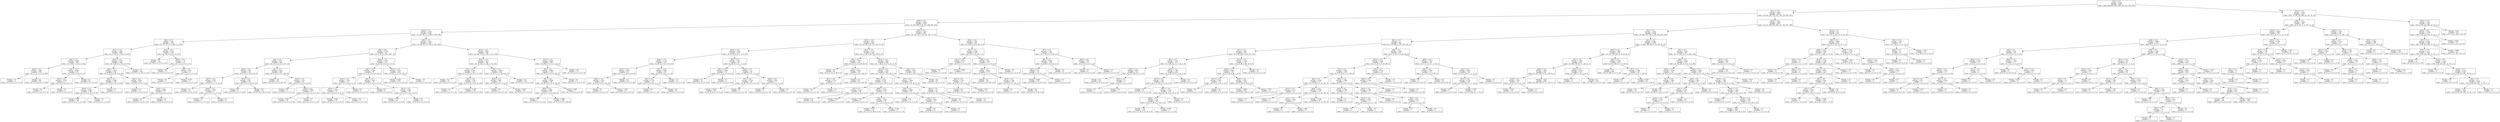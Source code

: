 digraph Tree {
node [shape=box] ;
0 [label="X[2] <= 0.5\nentropy = 3.165\nsamples = 8388\nvalue = [995, 949, 803, 958, 1000, 781, 970, 975, 957]"] ;
1 [label="X[11] <= 0.5\nentropy = 2.944\nsamples = 6041\nvalue = [0, 933, 705, 705, 312, 758, 735, 952, 941]"] ;
0 -> 1 [labeldistance=2.5, labelangle=45, headlabel="True"] ;
2 [label="X[20] <= 0.5\nentropy = 2.595\nsamples = 3370\nvalue = [0, 520, 299, 0, 62, 621, 380, 655, 833]"] ;
1 -> 2 ;
3 [label="X[23] <= 0.5\nentropy = 2.193\nsamples = 2384\nvalue = [0, 416, 167, 0, 3, 440, 0, 578, 780]"] ;
2 -> 3 ;
4 [label="X[5] <= 0.5\nentropy = 1.68\nsamples = 1102\nvalue = [0, 136, 117, 0, 3, 230, 0, 0, 616]"] ;
3 -> 4 ;
5 [label="X[17] <= 0.5\nentropy = 1.302\nsamples = 954\nvalue = [0, 0, 114, 0, 3, 230, 0, 0, 607]"] ;
4 -> 5 ;
6 [label="X[8] <= 0.5\nentropy = 0.639\nsamples = 648\nvalue = [0, 0, 94, 0, 3, 0, 0, 0, 551]"] ;
5 -> 6 ;
7 [label="X[26] <= 0.5\nentropy = 0.049\nsamples = 553\nvalue = [0, 0, 0, 0, 3, 0, 0, 0, 550]"] ;
6 -> 7 ;
8 [label="entropy = 0.0\nsamples = 3\nvalue = [0, 0, 0, 0, 3, 0, 0, 0, 0]"] ;
7 -> 8 ;
9 [label="entropy = 0.0\nsamples = 550\nvalue = [0, 0, 0, 0, 0, 0, 0, 0, 550]"] ;
7 -> 9 ;
10 [label="X[4] <= 0.5\nentropy = 0.084\nsamples = 95\nvalue = [0, 0, 94, 0, 0, 0, 0, 0, 1]"] ;
6 -> 10 ;
11 [label="X[19] <= 0.5\nentropy = 0.918\nsamples = 3\nvalue = [0, 0, 2, 0, 0, 0, 0, 0, 1]"] ;
10 -> 11 ;
12 [label="entropy = 0.0\nsamples = 2\nvalue = [0, 0, 2, 0, 0, 0, 0, 0, 0]"] ;
11 -> 12 ;
13 [label="entropy = 0.0\nsamples = 1\nvalue = [0, 0, 0, 0, 0, 0, 0, 0, 1]"] ;
11 -> 13 ;
14 [label="entropy = 0.0\nsamples = 92\nvalue = [0, 0, 92, 0, 0, 0, 0, 0, 0]"] ;
10 -> 14 ;
15 [label="X[13] <= 0.5\nentropy = 1.015\nsamples = 306\nvalue = [0, 0, 20, 0, 0, 230, 0, 0, 56]"] ;
5 -> 15 ;
16 [label="X[8] <= 0.5\nentropy = 1.405\nsamples = 156\nvalue = [0, 0, 20, 0, 0, 80, 0, 0, 56]"] ;
15 -> 16 ;
17 [label="X[6] <= 0.5\nentropy = 0.989\nsamples = 128\nvalue = [0, 0, 0, 0, 0, 72, 0, 0, 56]"] ;
16 -> 17 ;
18 [label="X[19] <= 0.5\nentropy = 0.985\nsamples = 126\nvalue = [0, 0, 0, 0, 0, 72, 0, 0, 54]"] ;
17 -> 18 ;
19 [label="entropy = 0.987\nsamples = 125\nvalue = [0, 0, 0, 0, 0, 71, 0, 0, 54]"] ;
18 -> 19 ;
20 [label="entropy = 0.0\nsamples = 1\nvalue = [0, 0, 0, 0, 0, 1, 0, 0, 0]"] ;
18 -> 20 ;
21 [label="entropy = 0.0\nsamples = 2\nvalue = [0, 0, 0, 0, 0, 0, 0, 0, 2]"] ;
17 -> 21 ;
22 [label="X[3] <= 0.5\nentropy = 0.863\nsamples = 28\nvalue = [0, 0, 20, 0, 0, 8, 0, 0, 0]"] ;
16 -> 22 ;
23 [label="entropy = 0.0\nsamples = 11\nvalue = [0, 0, 11, 0, 0, 0, 0, 0, 0]"] ;
22 -> 23 ;
24 [label="X[19] <= 0.5\nentropy = 0.998\nsamples = 17\nvalue = [0, 0, 9, 0, 0, 8, 0, 0, 0]"] ;
22 -> 24 ;
25 [label="entropy = 0.0\nsamples = 9\nvalue = [0, 0, 9, 0, 0, 0, 0, 0, 0]"] ;
24 -> 25 ;
26 [label="entropy = 0.0\nsamples = 8\nvalue = [0, 0, 0, 0, 0, 8, 0, 0, 0]"] ;
24 -> 26 ;
27 [label="entropy = 0.0\nsamples = 150\nvalue = [0, 0, 0, 0, 0, 150, 0, 0, 0]"] ;
15 -> 27 ;
28 [label="X[12] <= 0.5\nentropy = 0.472\nsamples = 148\nvalue = [0, 136, 3, 0, 0, 0, 0, 0, 9]"] ;
4 -> 28 ;
29 [label="entropy = 0.0\nsamples = 135\nvalue = [0, 135, 0, 0, 0, 0, 0, 0, 0]"] ;
28 -> 29 ;
30 [label="X[16] <= 0.5\nentropy = 1.14\nsamples = 13\nvalue = [0, 1, 3, 0, 0, 0, 0, 0, 9]"] ;
28 -> 30 ;
31 [label="entropy = 0.0\nsamples = 9\nvalue = [0, 0, 0, 0, 0, 0, 0, 0, 9]"] ;
30 -> 31 ;
32 [label="X[9] <= 0.5\nentropy = 0.811\nsamples = 4\nvalue = [0, 1, 3, 0, 0, 0, 0, 0, 0]"] ;
30 -> 32 ;
33 [label="entropy = 0.0\nsamples = 1\nvalue = [0, 0, 1, 0, 0, 0, 0, 0, 0]"] ;
32 -> 33 ;
34 [label="entropy = 0.918\nsamples = 3\nvalue = [0, 1, 2, 0, 0, 0, 0, 0, 0]"] ;
32 -> 34 ;
35 [label="X[5] <= 0.5\nentropy = 1.987\nsamples = 1282\nvalue = [0, 280, 50, 0, 0, 210, 0, 578, 164]"] ;
3 -> 35 ;
36 [label="X[8] <= 0.5\nentropy = 0.768\nsamples = 517\nvalue = [0, 0, 32, 0, 0, 28, 0, 447, 10]"] ;
35 -> 36 ;
37 [label="X[4] <= 0.5\nentropy = 0.577\nsamples = 306\nvalue = [0, 0, 0, 0, 0, 22, 0, 274, 10]"] ;
36 -> 37 ;
38 [label="X[26] <= 0.5\nentropy = 0.99\nsamples = 43\nvalue = [0, 0, 0, 0, 0, 19, 0, 24, 0]"] ;
37 -> 38 ;
39 [label="X[17] <= 0.5\nentropy = 0.297\nsamples = 19\nvalue = [0, 0, 0, 0, 0, 1, 0, 18, 0]"] ;
38 -> 39 ;
40 [label="entropy = 0.0\nsamples = 10\nvalue = [0, 0, 0, 0, 0, 0, 0, 10, 0]"] ;
39 -> 40 ;
41 [label="X[19] <= 0.5\nentropy = 0.503\nsamples = 9\nvalue = [0, 0, 0, 0, 0, 1, 0, 8, 0]"] ;
39 -> 41 ;
42 [label="entropy = 0.0\nsamples = 1\nvalue = [0, 0, 0, 0, 0, 1, 0, 0, 0]"] ;
41 -> 42 ;
43 [label="entropy = 0.0\nsamples = 8\nvalue = [0, 0, 0, 0, 0, 0, 0, 8, 0]"] ;
41 -> 43 ;
44 [label="X[13] <= 0.5\nentropy = 0.811\nsamples = 24\nvalue = [0, 0, 0, 0, 0, 18, 0, 6, 0]"] ;
38 -> 44 ;
45 [label="entropy = 0.0\nsamples = 6\nvalue = [0, 0, 0, 0, 0, 0, 0, 6, 0]"] ;
44 -> 45 ;
46 [label="entropy = 0.0\nsamples = 18\nvalue = [0, 0, 0, 0, 0, 18, 0, 0, 0]"] ;
44 -> 46 ;
47 [label="X[1] <= 0.5\nentropy = 0.322\nsamples = 263\nvalue = [0, 0, 0, 0, 0, 3, 0, 250, 10]"] ;
37 -> 47 ;
48 [label="entropy = 0.0\nsamples = 241\nvalue = [0, 0, 0, 0, 0, 0, 0, 241, 0]"] ;
47 -> 48 ;
49 [label="X[16] <= 0.5\nentropy = 1.437\nsamples = 22\nvalue = [0, 0, 0, 0, 0, 3, 0, 9, 10]"] ;
47 -> 49 ;
50 [label="entropy = 0.0\nsamples = 3\nvalue = [0, 0, 0, 0, 0, 3, 0, 0, 0]"] ;
49 -> 50 ;
51 [label="X[24] <= 0.5\nentropy = 0.998\nsamples = 19\nvalue = [0, 0, 0, 0, 0, 0, 0, 9, 10]"] ;
49 -> 51 ;
52 [label="entropy = 0.991\nsamples = 18\nvalue = [0, 0, 0, 0, 0, 0, 0, 8, 10]"] ;
51 -> 52 ;
53 [label="entropy = 0.0\nsamples = 1\nvalue = [0, 0, 0, 0, 0, 0, 0, 1, 0]"] ;
51 -> 53 ;
54 [label="X[24] <= 0.5\nentropy = 0.794\nsamples = 211\nvalue = [0, 0, 32, 0, 0, 6, 0, 173, 0]"] ;
36 -> 54 ;
55 [label="X[9] <= 0.5\nentropy = 1.386\nsamples = 55\nvalue = [0, 0, 23, 0, 0, 6, 0, 26, 0]"] ;
54 -> 55 ;
56 [label="X[16] <= 0.5\nentropy = 1.324\nsamples = 19\nvalue = [0, 0, 2, 0, 0, 6, 0, 11, 0]"] ;
55 -> 56 ;
57 [label="X[15] <= 0.5\nentropy = 0.937\nsamples = 17\nvalue = [0, 0, 0, 0, 0, 6, 0, 11, 0]"] ;
56 -> 57 ;
58 [label="entropy = 0.985\nsamples = 14\nvalue = [0, 0, 0, 0, 0, 6, 0, 8, 0]"] ;
57 -> 58 ;
59 [label="entropy = 0.0\nsamples = 3\nvalue = [0, 0, 0, 0, 0, 0, 0, 3, 0]"] ;
57 -> 59 ;
60 [label="entropy = 0.0\nsamples = 2\nvalue = [0, 0, 2, 0, 0, 0, 0, 0, 0]"] ;
56 -> 60 ;
61 [label="X[4] <= 0.5\nentropy = 0.98\nsamples = 36\nvalue = [0, 0, 21, 0, 0, 0, 0, 15, 0]"] ;
55 -> 61 ;
62 [label="entropy = 0.0\nsamples = 6\nvalue = [0, 0, 0, 0, 0, 0, 0, 6, 0]"] ;
61 -> 62 ;
63 [label="X[12] <= 0.5\nentropy = 0.881\nsamples = 30\nvalue = [0, 0, 21, 0, 0, 0, 0, 9, 0]"] ;
61 -> 63 ;
64 [label="entropy = 0.971\nsamples = 15\nvalue = [0, 0, 6, 0, 0, 0, 0, 9, 0]"] ;
63 -> 64 ;
65 [label="entropy = 0.0\nsamples = 15\nvalue = [0, 0, 15, 0, 0, 0, 0, 0, 0]"] ;
63 -> 65 ;
66 [label="X[12] <= 0.5\nentropy = 0.318\nsamples = 156\nvalue = [0, 0, 9, 0, 0, 0, 0, 147, 0]"] ;
54 -> 66 ;
67 [label="entropy = 0.293\nsamples = 155\nvalue = [0, 0, 8, 0, 0, 0, 0, 147, 0]"] ;
66 -> 67 ;
68 [label="entropy = 0.0\nsamples = 1\nvalue = [0, 0, 1, 0, 0, 0, 0, 0, 0]"] ;
66 -> 68 ;
69 [label="X[12] <= 0.5\nentropy = 2.052\nsamples = 765\nvalue = [0, 280, 18, 0, 0, 182, 0, 131, 154]"] ;
35 -> 69 ;
70 [label="X[10] <= 0.5\nentropy = 1.576\nsamples = 380\nvalue = [0, 16, 18, 0, 0, 182, 0, 10, 154]"] ;
69 -> 70 ;
71 [label="X[1] <= 0.5\nentropy = 0.764\nsamples = 182\nvalue = [0, 0, 18, 0, 0, 0, 0, 10, 154]"] ;
70 -> 71 ;
72 [label="entropy = 0.0\nsamples = 18\nvalue = [0, 0, 18, 0, 0, 0, 0, 0, 0]"] ;
71 -> 72 ;
73 [label="X[8] <= 0.5\nentropy = 0.331\nsamples = 164\nvalue = [0, 0, 0, 0, 0, 0, 0, 10, 154]"] ;
71 -> 73 ;
74 [label="entropy = 0.0\nsamples = 1\nvalue = [0, 0, 0, 0, 0, 0, 0, 1, 0]"] ;
73 -> 74 ;
75 [label="entropy = 0.308\nsamples = 163\nvalue = [0, 0, 0, 0, 0, 0, 0, 9, 154]"] ;
73 -> 75 ;
76 [label="X[7] <= 0.5\nentropy = 0.405\nsamples = 198\nvalue = [0, 16, 0, 0, 0, 182, 0, 0, 0]"] ;
70 -> 76 ;
77 [label="X[26] <= 0.5\nentropy = 0.887\nsamples = 23\nvalue = [0, 16, 0, 0, 0, 7, 0, 0, 0]"] ;
76 -> 77 ;
78 [label="entropy = 0.0\nsamples = 1\nvalue = [0, 1, 0, 0, 0, 0, 0, 0, 0]"] ;
77 -> 78 ;
79 [label="entropy = 0.902\nsamples = 22\nvalue = [0, 15, 0, 0, 0, 7, 0, 0, 0]"] ;
77 -> 79 ;
80 [label="entropy = 0.0\nsamples = 175\nvalue = [0, 0, 0, 0, 0, 175, 0, 0, 0]"] ;
76 -> 80 ;
81 [label="X[17] <= 0.5\nentropy = 0.898\nsamples = 385\nvalue = [0, 264, 0, 0, 0, 0, 0, 121, 0]"] ;
69 -> 81 ;
82 [label="X[0] <= 0.5\nentropy = 0.988\nsamples = 214\nvalue = [0, 93, 0, 0, 0, 0, 0, 121, 0]"] ;
81 -> 82 ;
83 [label="X[8] <= 0.5\nentropy = 0.998\nsamples = 197\nvalue = [0, 93, 0, 0, 0, 0, 0, 104, 0]"] ;
82 -> 83 ;
84 [label="X[19] <= 0.5\nentropy = 0.999\nsamples = 190\nvalue = [0, 92, 0, 0, 0, 0, 0, 98, 0]"] ;
83 -> 84 ;
85 [label="entropy = 0.0\nsamples = 1\nvalue = [0, 1, 0, 0, 0, 0, 0, 0, 0]"] ;
84 -> 85 ;
86 [label="entropy = 0.999\nsamples = 189\nvalue = [0, 91, 0, 0, 0, 0, 0, 98, 0]"] ;
84 -> 86 ;
87 [label="entropy = 0.592\nsamples = 7\nvalue = [0, 1, 0, 0, 0, 0, 0, 6, 0]"] ;
83 -> 87 ;
88 [label="entropy = 0.0\nsamples = 17\nvalue = [0, 0, 0, 0, 0, 0, 0, 17, 0]"] ;
82 -> 88 ;
89 [label="entropy = 0.0\nsamples = 171\nvalue = [0, 171, 0, 0, 0, 0, 0, 0, 0]"] ;
81 -> 89 ;
90 [label="X[3] <= 0.5\nentropy = 2.467\nsamples = 986\nvalue = [0, 104, 132, 0, 59, 181, 380, 77, 53]"] ;
2 -> 90 ;
91 [label="X[10] <= 0.5\nentropy = 2.674\nsamples = 644\nvalue = [0, 104, 68, 0, 59, 175, 118, 73, 47]"] ;
90 -> 91 ;
92 [label="X[12] <= 0.5\nentropy = 2.204\nsamples = 215\nvalue = [0, 93, 30, 0, 23, 1, 9, 12, 47]"] ;
91 -> 92 ;
93 [label="X[24] <= 0.5\nentropy = 2.115\nsamples = 133\nvalue = [0, 44, 5, 0, 23, 0, 5, 9, 47]"] ;
92 -> 93 ;
94 [label="X[13] <= 0.5\nentropy = 1.672\nsamples = 85\nvalue = [0, 2, 5, 0, 23, 0, 0, 8, 47]"] ;
93 -> 94 ;
95 [label="X[23] <= 0.5\nentropy = 1.918\nsamples = 59\nvalue = [0, 2, 5, 0, 23, 0, 0, 8, 21]"] ;
94 -> 95 ;
96 [label="entropy = 0.0\nsamples = 2\nvalue = [0, 2, 0, 0, 0, 0, 0, 0, 0]"] ;
95 -> 96 ;
97 [label="entropy = 1.765\nsamples = 57\nvalue = [0, 0, 5, 0, 23, 0, 0, 8, 21]"] ;
95 -> 97 ;
98 [label="entropy = 0.0\nsamples = 26\nvalue = [0, 0, 0, 0, 0, 0, 0, 0, 26]"] ;
94 -> 98 ;
99 [label="X[21] <= 0.5\nentropy = 0.625\nsamples = 48\nvalue = [0, 42, 0, 0, 0, 0, 5, 1, 0]"] ;
93 -> 99 ;
100 [label="X[5] <= 0.5\nentropy = 0.176\nsamples = 38\nvalue = [0, 37, 0, 0, 0, 0, 0, 1, 0]"] ;
99 -> 100 ;
101 [label="entropy = 0.0\nsamples = 1\nvalue = [0, 0, 0, 0, 0, 0, 0, 1, 0]"] ;
100 -> 101 ;
102 [label="entropy = 0.0\nsamples = 37\nvalue = [0, 37, 0, 0, 0, 0, 0, 0, 0]"] ;
100 -> 102 ;
103 [label="entropy = 1.0\nsamples = 10\nvalue = [0, 5, 0, 0, 0, 0, 5, 0, 0]"] ;
99 -> 103 ;
104 [label="X[5] <= 0.5\nentropy = 1.431\nsamples = 82\nvalue = [0, 49, 25, 0, 0, 1, 4, 3, 0]"] ;
92 -> 104 ;
105 [label="X[6] <= 0.5\nentropy = 0.863\nsamples = 14\nvalue = [0, 0, 10, 0, 0, 0, 4, 0, 0]"] ;
104 -> 105 ;
106 [label="entropy = 0.0\nsamples = 10\nvalue = [0, 0, 10, 0, 0, 0, 0, 0, 0]"] ;
105 -> 106 ;
107 [label="entropy = 0.0\nsamples = 4\nvalue = [0, 0, 0, 0, 0, 0, 4, 0, 0]"] ;
105 -> 107 ;
108 [label="X[25] <= 0.5\nentropy = 1.11\nsamples = 68\nvalue = [0, 49, 15, 0, 0, 1, 0, 3, 0]"] ;
104 -> 108 ;
109 [label="X[7] <= 0.5\nentropy = 0.786\nsamples = 64\nvalue = [0, 49, 15, 0, 0, 0, 0, 0, 0]"] ;
108 -> 109 ;
110 [label="entropy = 0.818\nsamples = 59\nvalue = [0, 44, 15, 0, 0, 0, 0, 0, 0]"] ;
109 -> 110 ;
111 [label="entropy = 0.0\nsamples = 5\nvalue = [0, 5, 0, 0, 0, 0, 0, 0, 0]"] ;
109 -> 111 ;
112 [label="X[22] <= 0.5\nentropy = 0.811\nsamples = 4\nvalue = [0, 0, 0, 0, 0, 1, 0, 3, 0]"] ;
108 -> 112 ;
113 [label="entropy = 0.0\nsamples = 3\nvalue = [0, 0, 0, 0, 0, 0, 0, 3, 0]"] ;
112 -> 113 ;
114 [label="entropy = 0.0\nsamples = 1\nvalue = [0, 0, 0, 0, 0, 1, 0, 0, 0]"] ;
112 -> 114 ;
115 [label="X[17] <= 0.5\nentropy = 2.176\nsamples = 429\nvalue = [0, 11, 38, 0, 36, 174, 109, 61, 0]"] ;
91 -> 115 ;
116 [label="X[8] <= 0.5\nentropy = 1.093\nsamples = 133\nvalue = [0, 4, 0, 0, 0, 0, 85, 44, 0]"] ;
115 -> 116 ;
117 [label="entropy = 0.0\nsamples = 84\nvalue = [0, 0, 0, 0, 0, 0, 84, 0, 0]"] ;
116 -> 117 ;
118 [label="X[4] <= 0.5\nentropy = 0.549\nsamples = 49\nvalue = [0, 4, 0, 0, 0, 0, 1, 44, 0]"] ;
116 -> 118 ;
119 [label="X[1] <= 0.5\nentropy = 0.722\nsamples = 5\nvalue = [0, 4, 0, 0, 0, 0, 1, 0, 0]"] ;
118 -> 119 ;
120 [label="entropy = 0.0\nsamples = 4\nvalue = [0, 4, 0, 0, 0, 0, 0, 0, 0]"] ;
119 -> 120 ;
121 [label="entropy = 0.0\nsamples = 1\nvalue = [0, 0, 0, 0, 0, 0, 1, 0, 0]"] ;
119 -> 121 ;
122 [label="entropy = 0.0\nsamples = 44\nvalue = [0, 0, 0, 0, 0, 0, 0, 44, 0]"] ;
118 -> 122 ;
123 [label="X[14] <= 0.5\nentropy = 1.859\nsamples = 296\nvalue = [0, 7, 38, 0, 36, 174, 24, 17, 0]"] ;
115 -> 123 ;
124 [label="X[12] <= 0.5\nentropy = 1.325\nsamples = 236\nvalue = [0, 7, 14, 0, 0, 174, 24, 17, 0]"] ;
123 -> 124 ;
125 [label="X[23] <= 0.5\nentropy = 0.579\nsamples = 174\nvalue = [0, 7, 4, 0, 0, 159, 2, 2, 0]"] ;
124 -> 125 ;
126 [label="X[1] <= 0.5\nentropy = 0.147\nsamples = 95\nvalue = [0, 0, 0, 0, 0, 93, 2, 0, 0]"] ;
125 -> 126 ;
127 [label="entropy = 0.0\nsamples = 92\nvalue = [0, 0, 0, 0, 0, 92, 0, 0, 0]"] ;
126 -> 127 ;
128 [label="entropy = 0.918\nsamples = 3\nvalue = [0, 0, 0, 0, 0, 1, 2, 0, 0]"] ;
126 -> 128 ;
129 [label="X[26] <= 0.5\nentropy = 0.879\nsamples = 79\nvalue = [0, 7, 4, 0, 0, 66, 0, 2, 0]"] ;
125 -> 129 ;
130 [label="entropy = 0.811\nsamples = 4\nvalue = [0, 0, 0, 0, 0, 3, 0, 1, 0]"] ;
129 -> 130 ;
131 [label="X[4] <= 0.5\nentropy = 0.839\nsamples = 75\nvalue = [0, 7, 4, 0, 0, 63, 0, 1, 0]"] ;
129 -> 131 ;
132 [label="entropy = 0.776\nsamples = 70\nvalue = [0, 7, 4, 0, 0, 59, 0, 0, 0]"] ;
131 -> 132 ;
133 [label="entropy = 0.722\nsamples = 5\nvalue = [0, 0, 0, 0, 0, 4, 0, 1, 0]"] ;
131 -> 133 ;
134 [label="X[7] <= 0.5\nentropy = 1.946\nsamples = 62\nvalue = [0, 0, 10, 0, 0, 15, 22, 15, 0]"] ;
124 -> 134 ;
135 [label="X[0] <= 0.5\nentropy = 0.896\nsamples = 32\nvalue = [0, 0, 10, 0, 0, 0, 22, 0, 0]"] ;
134 -> 135 ;
136 [label="entropy = 0.0\nsamples = 17\nvalue = [0, 0, 0, 0, 0, 0, 17, 0, 0]"] ;
135 -> 136 ;
137 [label="X[4] <= 0.5\nentropy = 0.918\nsamples = 15\nvalue = [0, 0, 10, 0, 0, 0, 5, 0, 0]"] ;
135 -> 137 ;
138 [label="entropy = 0.0\nsamples = 10\nvalue = [0, 0, 10, 0, 0, 0, 0, 0, 0]"] ;
137 -> 138 ;
139 [label="entropy = 0.0\nsamples = 5\nvalue = [0, 0, 0, 0, 0, 0, 5, 0, 0]"] ;
137 -> 139 ;
140 [label="X[23] <= 0.5\nentropy = 1.0\nsamples = 30\nvalue = [0, 0, 0, 0, 0, 15, 0, 15, 0]"] ;
134 -> 140 ;
141 [label="entropy = 0.0\nsamples = 15\nvalue = [0, 0, 0, 0, 0, 15, 0, 0, 0]"] ;
140 -> 141 ;
142 [label="entropy = 0.0\nsamples = 15\nvalue = [0, 0, 0, 0, 0, 0, 0, 15, 0]"] ;
140 -> 142 ;
143 [label="X[8] <= 0.5\nentropy = 0.971\nsamples = 60\nvalue = [0, 0, 24, 0, 36, 0, 0, 0, 0]"] ;
123 -> 143 ;
144 [label="entropy = 0.0\nsamples = 30\nvalue = [0, 0, 0, 0, 30, 0, 0, 0, 0]"] ;
143 -> 144 ;
145 [label="X[22] <= 0.5\nentropy = 0.722\nsamples = 30\nvalue = [0, 0, 24, 0, 6, 0, 0, 0, 0]"] ;
143 -> 145 ;
146 [label="entropy = 0.0\nsamples = 22\nvalue = [0, 0, 22, 0, 0, 0, 0, 0, 0]"] ;
145 -> 146 ;
147 [label="entropy = 0.811\nsamples = 8\nvalue = [0, 0, 2, 0, 6, 0, 0, 0, 0]"] ;
145 -> 147 ;
148 [label="X[16] <= 0.5\nentropy = 1.027\nsamples = 342\nvalue = [0, 0, 64, 0, 0, 6, 262, 4, 6]"] ;
90 -> 148 ;
149 [label="X[1] <= 0.5\nentropy = 0.206\nsamples = 186\nvalue = [0, 0, 0, 0, 0, 6, 180, 0, 0]"] ;
148 -> 149 ;
150 [label="X[17] <= 0.5\nentropy = 0.971\nsamples = 10\nvalue = [0, 0, 0, 0, 0, 4, 6, 0, 0]"] ;
149 -> 150 ;
151 [label="entropy = 0.0\nsamples = 3\nvalue = [0, 0, 0, 0, 0, 0, 3, 0, 0]"] ;
150 -> 151 ;
152 [label="entropy = 0.985\nsamples = 7\nvalue = [0, 0, 0, 0, 0, 4, 3, 0, 0]"] ;
150 -> 152 ;
153 [label="X[6] <= 0.5\nentropy = 0.09\nsamples = 176\nvalue = [0, 0, 0, 0, 0, 2, 174, 0, 0]"] ;
149 -> 153 ;
154 [label="X[9] <= 0.5\nentropy = 0.051\nsamples = 175\nvalue = [0, 0, 0, 0, 0, 1, 174, 0, 0]"] ;
153 -> 154 ;
155 [label="entropy = 0.0\nsamples = 150\nvalue = [0, 0, 0, 0, 0, 0, 150, 0, 0]"] ;
154 -> 155 ;
156 [label="X[13] <= 0.5\nentropy = 0.242\nsamples = 25\nvalue = [0, 0, 0, 0, 0, 1, 24, 0, 0]"] ;
154 -> 156 ;
157 [label="entropy = 0.0\nsamples = 1\nvalue = [0, 0, 0, 0, 0, 1, 0, 0, 0]"] ;
156 -> 157 ;
158 [label="entropy = 0.0\nsamples = 24\nvalue = [0, 0, 0, 0, 0, 0, 24, 0, 0]"] ;
156 -> 158 ;
159 [label="entropy = 0.0\nsamples = 1\nvalue = [0, 0, 0, 0, 0, 1, 0, 0, 0]"] ;
153 -> 159 ;
160 [label="X[7] <= 0.5\nentropy = 1.331\nsamples = 156\nvalue = [0, 0, 64, 0, 0, 0, 82, 4, 6]"] ;
148 -> 160 ;
161 [label="X[6] <= 0.5\nentropy = 0.989\nsamples = 146\nvalue = [0, 0, 64, 0, 0, 0, 82, 0, 0]"] ;
160 -> 161 ;
162 [label="X[0] <= 0.5\nentropy = 1.0\nsamples = 131\nvalue = [0, 0, 64, 0, 0, 0, 67, 0, 0]"] ;
161 -> 162 ;
163 [label="entropy = 0.999\nsamples = 130\nvalue = [0, 0, 63, 0, 0, 0, 67, 0, 0]"] ;
162 -> 163 ;
164 [label="entropy = 0.0\nsamples = 1\nvalue = [0, 0, 1, 0, 0, 0, 0, 0, 0]"] ;
162 -> 164 ;
165 [label="entropy = 0.0\nsamples = 15\nvalue = [0, 0, 0, 0, 0, 0, 15, 0, 0]"] ;
161 -> 165 ;
166 [label="X[23] <= 0.5\nentropy = 0.971\nsamples = 10\nvalue = [0, 0, 0, 0, 0, 0, 0, 4, 6]"] ;
160 -> 166 ;
167 [label="entropy = 0.0\nsamples = 6\nvalue = [0, 0, 0, 0, 0, 0, 0, 0, 6]"] ;
166 -> 167 ;
168 [label="entropy = 0.0\nsamples = 4\nvalue = [0, 0, 0, 0, 0, 0, 0, 4, 0]"] ;
166 -> 168 ;
169 [label="X[14] <= 0.5\nentropy = 2.803\nsamples = 2671\nvalue = [0, 413, 406, 705, 250, 137, 355, 297, 108]"] ;
1 -> 169 ;
170 [label="X[5] <= 0.5\nentropy = 2.583\nsamples = 2328\nvalue = [0, 409, 375, 700, 0, 125, 338, 276, 105]"] ;
169 -> 170 ;
171 [label="X[23] <= 0.5\nentropy = 2.1\nsamples = 944\nvalue = [0, 0, 85, 406, 0, 107, 104, 234, 8]"] ;
170 -> 171 ;
172 [label="X[7] <= 0.5\nentropy = 1.803\nsamples = 528\nvalue = [0, 0, 82, 259, 0, 103, 84, 0, 0]"] ;
171 -> 172 ;
173 [label="X[8] <= 0.5\nentropy = 1.579\nsamples = 372\nvalue = [0, 0, 82, 211, 0, 17, 62, 0, 0]"] ;
172 -> 173 ;
174 [label="X[25] <= 0.5\nentropy = 0.075\nsamples = 109\nvalue = [0, 0, 0, 108, 0, 0, 1, 0, 0]"] ;
173 -> 174 ;
175 [label="entropy = 0.0\nsamples = 107\nvalue = [0, 0, 0, 107, 0, 0, 0, 0, 0]"] ;
174 -> 175 ;
176 [label="X[15] <= 0.5\nentropy = 1.0\nsamples = 2\nvalue = [0, 0, 0, 1, 0, 0, 1, 0, 0]"] ;
174 -> 176 ;
177 [label="entropy = 0.0\nsamples = 1\nvalue = [0, 0, 0, 0, 0, 0, 1, 0, 0]"] ;
176 -> 177 ;
178 [label="entropy = 0.0\nsamples = 1\nvalue = [0, 0, 0, 1, 0, 0, 0, 0, 0]"] ;
176 -> 178 ;
179 [label="X[19] <= 0.5\nentropy = 1.798\nsamples = 263\nvalue = [0, 0, 82, 103, 0, 17, 61, 0, 0]"] ;
173 -> 179 ;
180 [label="X[17] <= 0.5\nentropy = 1.657\nsamples = 202\nvalue = [0, 0, 21, 103, 0, 17, 61, 0, 0]"] ;
179 -> 180 ;
181 [label="entropy = 0.0\nsamples = 17\nvalue = [0, 0, 0, 17, 0, 0, 0, 0, 0]"] ;
180 -> 181 ;
182 [label="X[21] <= 0.5\nentropy = 1.714\nsamples = 185\nvalue = [0, 0, 21, 86, 0, 17, 61, 0, 0]"] ;
180 -> 182 ;
183 [label="X[25] <= 0.5\nentropy = 1.68\nsamples = 181\nvalue = [0, 0, 17, 86, 0, 17, 61, 0, 0]"] ;
182 -> 183 ;
184 [label="entropy = 1.66\nsamples = 178\nvalue = [0, 0, 17, 86, 0, 15, 60, 0, 0]"] ;
183 -> 184 ;
185 [label="entropy = 0.918\nsamples = 3\nvalue = [0, 0, 0, 0, 0, 2, 1, 0, 0]"] ;
183 -> 185 ;
186 [label="entropy = 0.0\nsamples = 4\nvalue = [0, 0, 4, 0, 0, 0, 0, 0, 0]"] ;
182 -> 186 ;
187 [label="entropy = 0.0\nsamples = 61\nvalue = [0, 0, 61, 0, 0, 0, 0, 0, 0]"] ;
179 -> 187 ;
188 [label="X[13] <= 0.5\nentropy = 1.395\nsamples = 156\nvalue = [0, 0, 0, 48, 0, 86, 22, 0, 0]"] ;
172 -> 188 ;
189 [label="X[26] <= 0.5\nentropy = 0.997\nsamples = 135\nvalue = [0, 0, 0, 48, 0, 86, 1, 0, 0]"] ;
188 -> 189 ;
190 [label="X[17] <= 0.5\nentropy = 0.201\nsamples = 32\nvalue = [0, 0, 0, 0, 0, 31, 1, 0, 0]"] ;
189 -> 190 ;
191 [label="entropy = 0.0\nsamples = 1\nvalue = [0, 0, 0, 0, 0, 0, 1, 0, 0]"] ;
190 -> 191 ;
192 [label="entropy = 0.0\nsamples = 31\nvalue = [0, 0, 0, 0, 0, 31, 0, 0, 0]"] ;
190 -> 192 ;
193 [label="X[20] <= 0.5\nentropy = 0.997\nsamples = 103\nvalue = [0, 0, 0, 48, 0, 55, 0, 0, 0]"] ;
189 -> 193 ;
194 [label="entropy = 0.999\nsamples = 88\nvalue = [0, 0, 0, 42, 0, 46, 0, 0, 0]"] ;
193 -> 194 ;
195 [label="entropy = 0.971\nsamples = 15\nvalue = [0, 0, 0, 6, 0, 9, 0, 0, 0]"] ;
193 -> 195 ;
196 [label="entropy = 0.0\nsamples = 21\nvalue = [0, 0, 0, 0, 0, 0, 21, 0, 0]"] ;
188 -> 196 ;
197 [label="X[6] <= 0.5\nentropy = 1.433\nsamples = 416\nvalue = [0, 0, 3, 147, 0, 4, 20, 234, 8]"] ;
171 -> 197 ;
198 [label="X[19] <= 0.5\nentropy = 1.254\nsamples = 254\nvalue = [0, 0, 3, 35, 0, 3, 19, 189, 5]"] ;
197 -> 198 ;
199 [label="X[1] <= 0.5\nentropy = 1.042\nsamples = 234\nvalue = [0, 0, 3, 18, 0, 1, 19, 189, 4]"] ;
198 -> 199 ;
200 [label="X[8] <= 0.5\nentropy = 0.839\nsamples = 217\nvalue = [0, 0, 0, 16, 0, 1, 19, 181, 0]"] ;
199 -> 200 ;
201 [label="X[13] <= 0.5\nentropy = 0.811\nsamples = 4\nvalue = [0, 0, 0, 1, 0, 0, 3, 0, 0]"] ;
200 -> 201 ;
202 [label="entropy = 0.0\nsamples = 1\nvalue = [0, 0, 0, 1, 0, 0, 0, 0, 0]"] ;
201 -> 202 ;
203 [label="entropy = 0.0\nsamples = 3\nvalue = [0, 0, 0, 0, 0, 0, 3, 0, 0]"] ;
201 -> 203 ;
204 [label="X[26] <= 0.5\nentropy = 0.786\nsamples = 213\nvalue = [0, 0, 0, 15, 0, 1, 16, 181, 0]"] ;
200 -> 204 ;
205 [label="X[17] <= 0.5\nentropy = 1.459\nsamples = 6\nvalue = [0, 0, 0, 0, 0, 1, 2, 3, 0]"] ;
204 -> 205 ;
206 [label="entropy = 0.0\nsamples = 2\nvalue = [0, 0, 0, 0, 0, 0, 2, 0, 0]"] ;
205 -> 206 ;
207 [label="entropy = 0.811\nsamples = 4\nvalue = [0, 0, 0, 0, 0, 1, 0, 3, 0]"] ;
205 -> 207 ;
208 [label="entropy = 0.724\nsamples = 207\nvalue = [0, 0, 0, 15, 0, 0, 14, 178, 0]"] ;
204 -> 208 ;
209 [label="X[26] <= 0.5\nentropy = 1.808\nsamples = 17\nvalue = [0, 0, 3, 2, 0, 0, 0, 8, 4]"] ;
199 -> 209 ;
210 [label="X[16] <= 0.5\nentropy = 0.764\nsamples = 9\nvalue = [0, 0, 0, 2, 0, 0, 0, 7, 0]"] ;
209 -> 210 ;
211 [label="entropy = 0.0\nsamples = 6\nvalue = [0, 0, 0, 0, 0, 0, 0, 6, 0]"] ;
210 -> 211 ;
212 [label="X[12] <= 0.5\nentropy = 0.918\nsamples = 3\nvalue = [0, 0, 0, 2, 0, 0, 0, 1, 0]"] ;
210 -> 212 ;
213 [label="entropy = 0.0\nsamples = 2\nvalue = [0, 0, 0, 2, 0, 0, 0, 0, 0]"] ;
212 -> 213 ;
214 [label="entropy = 0.0\nsamples = 1\nvalue = [0, 0, 0, 0, 0, 0, 0, 1, 0]"] ;
212 -> 214 ;
215 [label="X[12] <= 0.5\nentropy = 1.406\nsamples = 8\nvalue = [0, 0, 3, 0, 0, 0, 0, 1, 4]"] ;
209 -> 215 ;
216 [label="entropy = 0.0\nsamples = 4\nvalue = [0, 0, 0, 0, 0, 0, 0, 0, 4]"] ;
215 -> 216 ;
217 [label="X[8] <= 0.5\nentropy = 0.811\nsamples = 4\nvalue = [0, 0, 3, 0, 0, 0, 0, 1, 0]"] ;
215 -> 217 ;
218 [label="entropy = 0.0\nsamples = 1\nvalue = [0, 0, 0, 0, 0, 0, 0, 1, 0]"] ;
217 -> 218 ;
219 [label="entropy = 0.0\nsamples = 3\nvalue = [0, 0, 3, 0, 0, 0, 0, 0, 0]"] ;
217 -> 219 ;
220 [label="X[3] <= 0.5\nentropy = 0.748\nsamples = 20\nvalue = [0, 0, 0, 17, 0, 2, 0, 0, 1]"] ;
198 -> 220 ;
221 [label="X[25] <= 0.5\nentropy = 0.918\nsamples = 3\nvalue = [0, 0, 0, 0, 0, 2, 0, 0, 1]"] ;
220 -> 221 ;
222 [label="entropy = 0.0\nsamples = 1\nvalue = [0, 0, 0, 0, 0, 0, 0, 0, 1]"] ;
221 -> 222 ;
223 [label="entropy = 0.0\nsamples = 2\nvalue = [0, 0, 0, 0, 0, 2, 0, 0, 0]"] ;
221 -> 223 ;
224 [label="entropy = 0.0\nsamples = 17\nvalue = [0, 0, 0, 17, 0, 0, 0, 0, 0]"] ;
220 -> 224 ;
225 [label="X[20] <= 0.5\nentropy = 1.079\nsamples = 162\nvalue = [0, 0, 0, 112, 0, 1, 1, 45, 3]"] ;
197 -> 225 ;
226 [label="X[0] <= 0.5\nentropy = 0.439\nsamples = 33\nvalue = [0, 0, 0, 3, 0, 0, 0, 30, 0]"] ;
225 -> 226 ;
227 [label="entropy = 0.0\nsamples = 3\nvalue = [0, 0, 0, 3, 0, 0, 0, 0, 0]"] ;
226 -> 227 ;
228 [label="entropy = 0.0\nsamples = 30\nvalue = [0, 0, 0, 0, 0, 0, 0, 30, 0]"] ;
226 -> 228 ;
229 [label="X[3] <= 0.5\nentropy = 0.801\nsamples = 129\nvalue = [0, 0, 0, 109, 0, 1, 1, 15, 3]"] ;
225 -> 229 ;
230 [label="X[17] <= 0.5\nentropy = 0.763\nsamples = 128\nvalue = [0, 0, 0, 109, 0, 1, 1, 15, 2]"] ;
229 -> 230 ;
231 [label="entropy = 0.0\nsamples = 1\nvalue = [0, 0, 0, 1, 0, 0, 0, 0, 0]"] ;
230 -> 231 ;
232 [label="entropy = 0.767\nsamples = 127\nvalue = [0, 0, 0, 108, 0, 1, 1, 15, 2]"] ;
230 -> 232 ;
233 [label="entropy = 0.0\nsamples = 1\nvalue = [0, 0, 0, 0, 0, 0, 0, 0, 1]"] ;
229 -> 233 ;
234 [label="X[13] <= 0.5\nentropy = 2.404\nsamples = 1384\nvalue = [0, 409, 290, 294, 0, 18, 234, 42, 97]"] ;
170 -> 234 ;
235 [label="X[19] <= 0.5\nentropy = 1.982\nsamples = 879\nvalue = [0, 372, 156, 262, 0, 18, 28, 42, 1]"] ;
234 -> 235 ;
236 [label="X[7] <= 0.5\nentropy = 1.609\nsamples = 622\nvalue = [0, 368, 156, 54, 0, 1, 28, 14, 1]"] ;
235 -> 236 ;
237 [label="X[26] <= 0.5\nentropy = 1.834\nsamples = 461\nvalue = [0, 210, 156, 51, 0, 1, 28, 14, 1]"] ;
236 -> 237 ;
238 [label="X[16] <= 0.5\nentropy = 1.855\nsamples = 12\nvalue = [0, 4, 1, 4, 0, 0, 3, 0, 0]"] ;
237 -> 238 ;
239 [label="entropy = 1.522\nsamples = 10\nvalue = [0, 4, 0, 4, 0, 0, 2, 0, 0]"] ;
238 -> 239 ;
240 [label="entropy = 1.0\nsamples = 2\nvalue = [0, 0, 1, 0, 0, 0, 1, 0, 0]"] ;
238 -> 240 ;
241 [label="entropy = 1.814\nsamples = 449\nvalue = [0, 206, 155, 47, 0, 1, 25, 14, 1]"] ;
237 -> 241 ;
242 [label="X[23] <= 0.5\nentropy = 0.134\nsamples = 161\nvalue = [0, 158, 0, 3, 0, 0, 0, 0, 0]"] ;
236 -> 242 ;
243 [label="entropy = 0.0\nsamples = 3\nvalue = [0, 0, 0, 3, 0, 0, 0, 0, 0]"] ;
242 -> 243 ;
244 [label="entropy = 0.0\nsamples = 158\nvalue = [0, 158, 0, 0, 0, 0, 0, 0, 0]"] ;
242 -> 244 ;
245 [label="X[0] <= 0.5\nentropy = 0.948\nsamples = 257\nvalue = [0, 4, 0, 208, 0, 17, 0, 28, 0]"] ;
235 -> 245 ;
246 [label="entropy = 0.0\nsamples = 208\nvalue = [0, 0, 0, 208, 0, 0, 0, 0, 0]"] ;
245 -> 246 ;
247 [label="X[7] <= 0.5\nentropy = 1.286\nsamples = 49\nvalue = [0, 4, 0, 0, 0, 17, 0, 28, 0]"] ;
245 -> 247 ;
248 [label="entropy = 0.0\nsamples = 4\nvalue = [0, 4, 0, 0, 0, 0, 0, 0, 0]"] ;
247 -> 248 ;
249 [label="entropy = 0.956\nsamples = 45\nvalue = [0, 0, 0, 0, 0, 17, 0, 28, 0]"] ;
247 -> 249 ;
250 [label="X[7] <= 0.5\nentropy = 2.019\nsamples = 505\nvalue = [0, 37, 134, 32, 0, 0, 206, 0, 96]"] ;
234 -> 250 ;
251 [label="X[0] <= 0.5\nentropy = 2.048\nsamples = 330\nvalue = [0, 36, 134, 32, 0, 0, 32, 0, 96]"] ;
250 -> 251 ;
252 [label="X[26] <= 0.5\nentropy = 1.276\nsamples = 133\nvalue = [0, 29, 0, 18, 0, 0, 0, 0, 86]"] ;
251 -> 252 ;
253 [label="X[17] <= 0.5\nentropy = 0.966\nsamples = 46\nvalue = [0, 28, 0, 18, 0, 0, 0, 0, 0]"] ;
252 -> 253 ;
254 [label="entropy = 0.0\nsamples = 18\nvalue = [0, 0, 0, 18, 0, 0, 0, 0, 0]"] ;
253 -> 254 ;
255 [label="entropy = 0.0\nsamples = 28\nvalue = [0, 28, 0, 0, 0, 0, 0, 0, 0]"] ;
253 -> 255 ;
256 [label="X[6] <= 0.5\nentropy = 0.091\nsamples = 87\nvalue = [0, 1, 0, 0, 0, 0, 0, 0, 86]"] ;
252 -> 256 ;
257 [label="X[21] <= 0.5\nentropy = 0.235\nsamples = 26\nvalue = [0, 1, 0, 0, 0, 0, 0, 0, 25]"] ;
256 -> 257 ;
258 [label="X[15] <= 0.5\nentropy = 0.722\nsamples = 5\nvalue = [0, 1, 0, 0, 0, 0, 0, 0, 4]"] ;
257 -> 258 ;
259 [label="entropy = 0.0\nsamples = 1\nvalue = [0, 1, 0, 0, 0, 0, 0, 0, 0]"] ;
258 -> 259 ;
260 [label="entropy = 0.0\nsamples = 4\nvalue = [0, 0, 0, 0, 0, 0, 0, 0, 4]"] ;
258 -> 260 ;
261 [label="entropy = 0.0\nsamples = 21\nvalue = [0, 0, 0, 0, 0, 0, 0, 0, 21]"] ;
257 -> 261 ;
262 [label="entropy = 0.0\nsamples = 61\nvalue = [0, 0, 0, 0, 0, 0, 0, 0, 61]"] ;
256 -> 262 ;
263 [label="X[22] <= 0.5\nentropy = 1.465\nsamples = 197\nvalue = [0, 7, 134, 14, 0, 0, 32, 0, 10]"] ;
251 -> 263 ;
264 [label="X[19] <= 0.5\nentropy = 1.297\nsamples = 182\nvalue = [0, 3, 134, 14, 0, 0, 21, 0, 10]"] ;
263 -> 264 ;
265 [label="X[26] <= 0.5\nentropy = 1.456\nsamples = 152\nvalue = [0, 3, 104, 14, 0, 0, 21, 0, 10]"] ;
264 -> 265 ;
266 [label="entropy = 0.0\nsamples = 1\nvalue = [0, 0, 0, 0, 0, 0, 1, 0, 0]"] ;
265 -> 266 ;
267 [label="X[16] <= 0.5\nentropy = 1.447\nsamples = 151\nvalue = [0, 3, 104, 14, 0, 0, 20, 0, 10]"] ;
265 -> 267 ;
268 [label="entropy = 1.439\nsamples = 149\nvalue = [0, 3, 103, 13, 0, 0, 20, 0, 10]"] ;
267 -> 268 ;
269 [label="entropy = 1.0\nsamples = 2\nvalue = [0, 0, 1, 1, 0, 0, 0, 0, 0]"] ;
267 -> 269 ;
270 [label="entropy = 0.0\nsamples = 30\nvalue = [0, 0, 30, 0, 0, 0, 0, 0, 0]"] ;
264 -> 270 ;
271 [label="entropy = 0.837\nsamples = 15\nvalue = [0, 4, 0, 0, 0, 0, 11, 0, 0]"] ;
263 -> 271 ;
272 [label="X[15] <= 0.5\nentropy = 0.051\nsamples = 175\nvalue = [0, 1, 0, 0, 0, 0, 174, 0, 0]"] ;
250 -> 272 ;
273 [label="entropy = 0.0\nsamples = 174\nvalue = [0, 0, 0, 0, 0, 0, 174, 0, 0]"] ;
272 -> 273 ;
274 [label="entropy = 0.0\nsamples = 1\nvalue = [0, 1, 0, 0, 0, 0, 0, 0, 0]"] ;
272 -> 274 ;
275 [label="X[18] <= 0.5\nentropy = 1.5\nsamples = 343\nvalue = [0, 4, 31, 5, 250, 12, 17, 21, 3]"] ;
169 -> 275 ;
276 [label="X[6] <= 0.5\nentropy = 0.899\nsamples = 288\nvalue = [0, 0, 5, 5, 247, 10, 17, 3, 1]"] ;
275 -> 276 ;
277 [label="X[26] <= 0.5\nentropy = 0.309\nsamples = 238\nvalue = [0, 0, 5, 1, 228, 0, 4, 0, 0]"] ;
276 -> 277 ;
278 [label="X[20] <= 0.5\nentropy = 1.5\nsamples = 4\nvalue = [0, 0, 2, 1, 0, 0, 1, 0, 0]"] ;
277 -> 278 ;
279 [label="entropy = 0.0\nsamples = 2\nvalue = [0, 0, 2, 0, 0, 0, 0, 0, 0]"] ;
278 -> 279 ;
280 [label="X[25] <= 0.5\nentropy = 1.0\nsamples = 2\nvalue = [0, 0, 0, 1, 0, 0, 1, 0, 0]"] ;
278 -> 280 ;
281 [label="entropy = 0.0\nsamples = 1\nvalue = [0, 0, 0, 1, 0, 0, 0, 0, 0]"] ;
280 -> 281 ;
282 [label="entropy = 0.0\nsamples = 1\nvalue = [0, 0, 0, 0, 0, 0, 1, 0, 0]"] ;
280 -> 282 ;
283 [label="X[15] <= 0.5\nentropy = 0.198\nsamples = 234\nvalue = [0, 0, 3, 0, 228, 0, 3, 0, 0]"] ;
277 -> 283 ;
284 [label="X[21] <= 0.5\nentropy = 0.072\nsamples = 229\nvalue = [0, 0, 0, 0, 227, 0, 2, 0, 0]"] ;
283 -> 284 ;
285 [label="X[0] <= 0.5\nentropy = 0.041\nsamples = 227\nvalue = [0, 0, 0, 0, 226, 0, 1, 0, 0]"] ;
284 -> 285 ;
286 [label="X[5] <= 0.5\nentropy = 0.057\nsamples = 151\nvalue = [0, 0, 0, 0, 150, 0, 1, 0, 0]"] ;
285 -> 286 ;
287 [label="entropy = 0.0\nsamples = 1\nvalue = [0, 0, 0, 0, 1, 0, 0, 0, 0]"] ;
286 -> 287 ;
288 [label="entropy = 0.058\nsamples = 150\nvalue = [0, 0, 0, 0, 149, 0, 1, 0, 0]"] ;
286 -> 288 ;
289 [label="entropy = 0.0\nsamples = 76\nvalue = [0, 0, 0, 0, 76, 0, 0, 0, 0]"] ;
285 -> 289 ;
290 [label="entropy = 1.0\nsamples = 2\nvalue = [0, 0, 0, 0, 1, 0, 1, 0, 0]"] ;
284 -> 290 ;
291 [label="entropy = 1.371\nsamples = 5\nvalue = [0, 0, 3, 0, 1, 0, 1, 0, 0]"] ;
283 -> 291 ;
292 [label="X[19] <= 0.5\nentropy = 2.148\nsamples = 50\nvalue = [0, 0, 0, 4, 19, 10, 13, 3, 1]"] ;
276 -> 292 ;
293 [label="entropy = 1.891\nsamples = 45\nvalue = [0, 0, 0, 1, 19, 10, 13, 1, 1]"] ;
292 -> 293 ;
294 [label="X[17] <= 0.5\nentropy = 0.971\nsamples = 5\nvalue = [0, 0, 0, 3, 0, 0, 0, 2, 0]"] ;
292 -> 294 ;
295 [label="entropy = 0.0\nsamples = 2\nvalue = [0, 0, 0, 2, 0, 0, 0, 0, 0]"] ;
294 -> 295 ;
296 [label="X[24] <= 0.5\nentropy = 0.918\nsamples = 3\nvalue = [0, 0, 0, 1, 0, 0, 0, 2, 0]"] ;
294 -> 296 ;
297 [label="entropy = 0.0\nsamples = 2\nvalue = [0, 0, 0, 0, 0, 0, 0, 2, 0]"] ;
296 -> 297 ;
298 [label="entropy = 0.0\nsamples = 1\nvalue = [0, 0, 0, 1, 0, 0, 0, 0, 0]"] ;
296 -> 298 ;
299 [label="X[8] <= 0.5\nentropy = 1.89\nsamples = 55\nvalue = [0, 4, 26, 0, 3, 2, 0, 18, 2]"] ;
275 -> 299 ;
300 [label="X[22] <= 0.5\nentropy = 1.0\nsamples = 4\nvalue = [0, 2, 0, 0, 0, 2, 0, 0, 0]"] ;
299 -> 300 ;
301 [label="entropy = 0.0\nsamples = 2\nvalue = [0, 2, 0, 0, 0, 0, 0, 0, 0]"] ;
300 -> 301 ;
302 [label="entropy = 0.0\nsamples = 2\nvalue = [0, 0, 0, 0, 0, 2, 0, 0, 0]"] ;
300 -> 302 ;
303 [label="entropy = 1.633\nsamples = 51\nvalue = [0, 2, 26, 0, 3, 0, 0, 18, 2]"] ;
299 -> 303 ;
304 [label="X[14] <= 0.5\nentropy = 2.143\nsamples = 2347\nvalue = [995, 16, 98, 253, 688, 23, 235, 23, 16]"] ;
0 -> 304 [labeldistance=2.5, labelangle=-45, headlabel="False"] ;
305 [label="X[9] <= 0.5\nentropy = 1.409\nsamples = 947\nvalue = [683, 14, 14, 30, 0, 13, 157, 21, 15]"] ;
304 -> 305 ;
306 [label="X[18] <= 0.5\nentropy = 0.805\nsamples = 763\nvalue = [675, 14, 2, 30, 0, 11, 11, 14, 6]"] ;
305 -> 306 ;
307 [label="X[26] <= 0.5\nentropy = 0.566\nsamples = 722\nvalue = [669, 10, 1, 12, 0, 4, 11, 11, 4]"] ;
306 -> 307 ;
308 [label="X[5] <= 0.5\nentropy = 2.44\nsamples = 26\nvalue = [2, 7, 0, 5, 0, 2, 4, 6, 0]"] ;
307 -> 308 ;
309 [label="X[22] <= 0.5\nentropy = 2.156\nsamples = 15\nvalue = [2, 0, 0, 3, 0, 2, 2, 6, 0]"] ;
308 -> 309 ;
310 [label="X[25] <= 0.5\nentropy = 1.435\nsamples = 11\nvalue = [2, 0, 0, 3, 0, 0, 0, 6, 0]"] ;
309 -> 310 ;
311 [label="X[17] <= 0.5\nentropy = 0.971\nsamples = 5\nvalue = [0, 0, 0, 3, 0, 0, 0, 2, 0]"] ;
310 -> 311 ;
312 [label="entropy = 0.0\nsamples = 2\nvalue = [0, 0, 0, 2, 0, 0, 0, 0, 0]"] ;
311 -> 312 ;
313 [label="entropy = 0.918\nsamples = 3\nvalue = [0, 0, 0, 1, 0, 0, 0, 2, 0]"] ;
311 -> 313 ;
314 [label="X[7] <= 0.5\nentropy = 0.918\nsamples = 6\nvalue = [2, 0, 0, 0, 0, 0, 0, 4, 0]"] ;
310 -> 314 ;
315 [label="entropy = 0.0\nsamples = 2\nvalue = [2, 0, 0, 0, 0, 0, 0, 0, 0]"] ;
314 -> 315 ;
316 [label="entropy = 0.0\nsamples = 4\nvalue = [0, 0, 0, 0, 0, 0, 0, 4, 0]"] ;
314 -> 316 ;
317 [label="X[11] <= 0.5\nentropy = 1.0\nsamples = 4\nvalue = [0, 0, 0, 0, 0, 2, 2, 0, 0]"] ;
309 -> 317 ;
318 [label="entropy = 0.0\nsamples = 2\nvalue = [0, 0, 0, 0, 0, 0, 2, 0, 0]"] ;
317 -> 318 ;
319 [label="entropy = 0.0\nsamples = 2\nvalue = [0, 0, 0, 0, 0, 2, 0, 0, 0]"] ;
317 -> 319 ;
320 [label="X[20] <= 0.5\nentropy = 1.309\nsamples = 11\nvalue = [0, 7, 0, 2, 0, 0, 2, 0, 0]"] ;
308 -> 320 ;
321 [label="entropy = 0.0\nsamples = 2\nvalue = [0, 0, 0, 2, 0, 0, 0, 0, 0]"] ;
320 -> 321 ;
322 [label="X[11] <= 0.5\nentropy = 0.764\nsamples = 9\nvalue = [0, 7, 0, 0, 0, 0, 2, 0, 0]"] ;
320 -> 322 ;
323 [label="entropy = 0.918\nsamples = 6\nvalue = [0, 4, 0, 0, 0, 0, 2, 0, 0]"] ;
322 -> 323 ;
324 [label="entropy = 0.0\nsamples = 3\nvalue = [0, 3, 0, 0, 0, 0, 0, 0, 0]"] ;
322 -> 324 ;
325 [label="X[8] <= 0.5\nentropy = 0.358\nsamples = 696\nvalue = [667, 3, 1, 7, 0, 2, 7, 5, 4]"] ;
307 -> 325 ;
326 [label="X[17] <= 0.5\nentropy = 1.637\nsamples = 62\nvalue = [43, 2, 0, 4, 0, 1, 5, 3, 4]"] ;
325 -> 326 ;
327 [label="X[15] <= 0.5\nentropy = 1.585\nsamples = 3\nvalue = [0, 1, 0, 0, 0, 0, 0, 1, 1]"] ;
326 -> 327 ;
328 [label="X[3] <= 0.5\nentropy = 1.0\nsamples = 2\nvalue = [0, 1, 0, 0, 0, 0, 0, 0, 1]"] ;
327 -> 328 ;
329 [label="entropy = 0.0\nsamples = 1\nvalue = [0, 1, 0, 0, 0, 0, 0, 0, 0]"] ;
328 -> 329 ;
330 [label="entropy = 0.0\nsamples = 1\nvalue = [0, 0, 0, 0, 0, 0, 0, 0, 1]"] ;
328 -> 330 ;
331 [label="entropy = 0.0\nsamples = 1\nvalue = [0, 0, 0, 0, 0, 0, 0, 1, 0]"] ;
327 -> 331 ;
332 [label="X[7] <= 0.5\nentropy = 1.481\nsamples = 59\nvalue = [43, 1, 0, 4, 0, 1, 5, 2, 3]"] ;
326 -> 332 ;
333 [label="X[11] <= 0.5\nentropy = 1.842\nsamples = 40\nvalue = [25, 1, 0, 3, 0, 1, 5, 2, 3]"] ;
332 -> 333 ;
334 [label="entropy = 0.0\nsamples = 1\nvalue = [1, 0, 0, 0, 0, 0, 0, 0, 0]"] ;
333 -> 334 ;
335 [label="entropy = 1.871\nsamples = 39\nvalue = [24, 1, 0, 3, 0, 1, 5, 2, 3]"] ;
333 -> 335 ;
336 [label="X[11] <= 0.5\nentropy = 0.297\nsamples = 19\nvalue = [18, 0, 0, 1, 0, 0, 0, 0, 0]"] ;
332 -> 336 ;
337 [label="entropy = 0.0\nsamples = 9\nvalue = [9, 0, 0, 0, 0, 0, 0, 0, 0]"] ;
336 -> 337 ;
338 [label="X[20] <= 0.5\nentropy = 0.469\nsamples = 10\nvalue = [9, 0, 0, 1, 0, 0, 0, 0, 0]"] ;
336 -> 338 ;
339 [label="entropy = 0.0\nsamples = 6\nvalue = [6, 0, 0, 0, 0, 0, 0, 0, 0]"] ;
338 -> 339 ;
340 [label="X[22] <= 0.5\nentropy = 0.811\nsamples = 4\nvalue = [3, 0, 0, 1, 0, 0, 0, 0, 0]"] ;
338 -> 340 ;
341 [label="X[4] <= 0.5\nentropy = 1.0\nsamples = 2\nvalue = [1, 0, 0, 1, 0, 0, 0, 0, 0]"] ;
340 -> 341 ;
342 [label="entropy = 0.0\nsamples = 1\nvalue = [0, 0, 0, 1, 0, 0, 0, 0, 0]"] ;
341 -> 342 ;
343 [label="entropy = 0.0\nsamples = 1\nvalue = [1, 0, 0, 0, 0, 0, 0, 0, 0]"] ;
341 -> 343 ;
344 [label="entropy = 0.0\nsamples = 2\nvalue = [2, 0, 0, 0, 0, 0, 0, 0, 0]"] ;
340 -> 344 ;
345 [label="X[15] <= 0.5\nentropy = 0.156\nsamples = 634\nvalue = [624, 1, 1, 3, 0, 1, 2, 2, 0]"] ;
325 -> 345 ;
346 [label="X[23] <= 0.5\nentropy = 0.078\nsamples = 629\nvalue = [624, 0, 1, 3, 0, 1, 0, 0, 0]"] ;
345 -> 346 ;
347 [label="X[20] <= 0.5\nentropy = 0.918\nsamples = 9\nvalue = [6, 0, 0, 3, 0, 0, 0, 0, 0]"] ;
346 -> 347 ;
348 [label="entropy = 0.0\nsamples = 3\nvalue = [0, 0, 0, 3, 0, 0, 0, 0, 0]"] ;
347 -> 348 ;
349 [label="entropy = 0.0\nsamples = 6\nvalue = [6, 0, 0, 0, 0, 0, 0, 0, 0]"] ;
347 -> 349 ;
350 [label="X[3] <= 0.5\nentropy = 0.035\nsamples = 620\nvalue = [618, 0, 1, 0, 0, 1, 0, 0, 0]"] ;
346 -> 350 ;
351 [label="X[13] <= 0.5\nentropy = 0.017\nsamples = 619\nvalue = [618, 0, 1, 0, 0, 0, 0, 0, 0]"] ;
350 -> 351 ;
352 [label="entropy = 0.0\nsamples = 169\nvalue = [169, 0, 0, 0, 0, 0, 0, 0, 0]"] ;
351 -> 352 ;
353 [label="entropy = 0.023\nsamples = 450\nvalue = [449, 0, 1, 0, 0, 0, 0, 0, 0]"] ;
351 -> 353 ;
354 [label="entropy = 0.0\nsamples = 1\nvalue = [0, 0, 0, 0, 0, 1, 0, 0, 0]"] ;
350 -> 354 ;
355 [label="entropy = 1.522\nsamples = 5\nvalue = [0, 1, 0, 0, 0, 0, 2, 2, 0]"] ;
345 -> 355 ;
356 [label="X[11] <= 0.5\nentropy = 2.309\nsamples = 41\nvalue = [6, 4, 1, 18, 0, 7, 0, 3, 2]"] ;
306 -> 356 ;
357 [label="X[17] <= 0.5\nentropy = 1.557\nsamples = 14\nvalue = [4, 4, 0, 0, 0, 6, 0, 0, 0]"] ;
356 -> 357 ;
358 [label="X[25] <= 0.5\nentropy = 0.722\nsamples = 5\nvalue = [4, 1, 0, 0, 0, 0, 0, 0, 0]"] ;
357 -> 358 ;
359 [label="X[3] <= 0.5\nentropy = 1.0\nsamples = 2\nvalue = [1, 1, 0, 0, 0, 0, 0, 0, 0]"] ;
358 -> 359 ;
360 [label="entropy = 0.0\nsamples = 1\nvalue = [0, 1, 0, 0, 0, 0, 0, 0, 0]"] ;
359 -> 360 ;
361 [label="entropy = 0.0\nsamples = 1\nvalue = [1, 0, 0, 0, 0, 0, 0, 0, 0]"] ;
359 -> 361 ;
362 [label="entropy = 0.0\nsamples = 3\nvalue = [3, 0, 0, 0, 0, 0, 0, 0, 0]"] ;
358 -> 362 ;
363 [label="X[23] <= 0.5\nentropy = 0.918\nsamples = 9\nvalue = [0, 3, 0, 0, 0, 6, 0, 0, 0]"] ;
357 -> 363 ;
364 [label="entropy = 0.0\nsamples = 5\nvalue = [0, 0, 0, 0, 0, 5, 0, 0, 0]"] ;
363 -> 364 ;
365 [label="X[12] <= 0.5\nentropy = 0.811\nsamples = 4\nvalue = [0, 3, 0, 0, 0, 1, 0, 0, 0]"] ;
363 -> 365 ;
366 [label="entropy = 1.0\nsamples = 2\nvalue = [0, 1, 0, 0, 0, 1, 0, 0, 0]"] ;
365 -> 366 ;
367 [label="entropy = 0.0\nsamples = 2\nvalue = [0, 2, 0, 0, 0, 0, 0, 0, 0]"] ;
365 -> 367 ;
368 [label="entropy = 1.651\nsamples = 27\nvalue = [2, 0, 1, 18, 0, 1, 0, 3, 2]"] ;
356 -> 368 ;
369 [label="X[26] <= 0.5\nentropy = 1.182\nsamples = 184\nvalue = [8, 0, 12, 0, 0, 2, 146, 7, 9]"] ;
305 -> 369 ;
370 [label="X[8] <= 0.5\nentropy = 2.023\nsamples = 15\nvalue = [4, 0, 6, 0, 0, 1, 1, 3, 0]"] ;
369 -> 370 ;
371 [label="X[21] <= 0.5\nentropy = 0.918\nsamples = 6\nvalue = [4, 0, 0, 0, 0, 0, 0, 2, 0]"] ;
370 -> 371 ;
372 [label="entropy = 0.0\nsamples = 2\nvalue = [0, 0, 0, 0, 0, 0, 0, 2, 0]"] ;
371 -> 372 ;
373 [label="entropy = 0.0\nsamples = 4\nvalue = [4, 0, 0, 0, 0, 0, 0, 0, 0]"] ;
371 -> 373 ;
374 [label="X[24] <= 0.5\nentropy = 1.447\nsamples = 9\nvalue = [0, 0, 6, 0, 0, 1, 1, 1, 0]"] ;
370 -> 374 ;
375 [label="X[23] <= 0.5\nentropy = 1.585\nsamples = 3\nvalue = [0, 0, 1, 0, 0, 1, 0, 1, 0]"] ;
374 -> 375 ;
376 [label="entropy = 0.0\nsamples = 1\nvalue = [0, 0, 1, 0, 0, 0, 0, 0, 0]"] ;
375 -> 376 ;
377 [label="X[5] <= 0.5\nentropy = 1.0\nsamples = 2\nvalue = [0, 0, 0, 0, 0, 1, 0, 1, 0]"] ;
375 -> 377 ;
378 [label="entropy = 0.0\nsamples = 1\nvalue = [0, 0, 0, 0, 0, 1, 0, 0, 0]"] ;
377 -> 378 ;
379 [label="entropy = 0.0\nsamples = 1\nvalue = [0, 0, 0, 0, 0, 0, 0, 1, 0]"] ;
377 -> 379 ;
380 [label="X[20] <= 0.5\nentropy = 0.65\nsamples = 6\nvalue = [0, 0, 5, 0, 0, 0, 1, 0, 0]"] ;
374 -> 380 ;
381 [label="entropy = 0.0\nsamples = 2\nvalue = [0, 0, 2, 0, 0, 0, 0, 0, 0]"] ;
380 -> 381 ;
382 [label="entropy = 0.811\nsamples = 4\nvalue = [0, 0, 3, 0, 0, 0, 1, 0, 0]"] ;
380 -> 382 ;
383 [label="X[23] <= 0.5\nentropy = 0.885\nsamples = 169\nvalue = [4, 0, 6, 0, 0, 1, 145, 4, 9]"] ;
369 -> 383 ;
384 [label="entropy = 0.0\nsamples = 3\nvalue = [0, 0, 0, 0, 0, 0, 0, 0, 3]"] ;
383 -> 384 ;
385 [label="entropy = 0.82\nsamples = 166\nvalue = [4, 0, 6, 0, 0, 1, 145, 4, 6]"] ;
383 -> 385 ;
386 [label="X[10] <= 0.5\nentropy = 1.97\nsamples = 1400\nvalue = [312, 2, 84, 223, 688, 10, 78, 2, 1]"] ;
304 -> 386 ;
387 [label="X[19] <= 0.5\nentropy = 2.083\nsamples = 1177\nvalue = [255, 2, 84, 223, 522, 10, 78, 2, 1]"] ;
386 -> 387 ;
388 [label="X[7] <= 0.5\nentropy = 2.095\nsamples = 1099\nvalue = [204, 2, 84, 223, 495, 10, 78, 2, 1]"] ;
387 -> 388 ;
389 [label="X[17] <= 0.5\nentropy = 2.111\nsamples = 1015\nvalue = [159, 2, 84, 223, 456, 10, 78, 2, 1]"] ;
388 -> 389 ;
390 [label="entropy = 1.0\nsamples = 10\nvalue = [5, 0, 0, 0, 5, 0, 0, 0, 0]"] ;
389 -> 390 ;
391 [label="X[23] <= 0.5\nentropy = 2.113\nsamples = 1005\nvalue = [154, 2, 84, 223, 451, 10, 78, 2, 1]"] ;
389 -> 391 ;
392 [label="entropy = 0.0\nsamples = 2\nvalue = [2, 0, 0, 0, 0, 0, 0, 0, 0]"] ;
391 -> 392 ;
393 [label="X[26] <= 0.5\nentropy = 2.112\nsamples = 1003\nvalue = [152, 2, 84, 223, 451, 10, 78, 2, 1]"] ;
391 -> 393 ;
394 [label="entropy = 0.0\nsamples = 1\nvalue = [1, 0, 0, 0, 0, 0, 0, 0, 0]"] ;
393 -> 394 ;
395 [label="X[4] <= 0.5\nentropy = 2.111\nsamples = 1002\nvalue = [151, 2, 84, 223, 451, 10, 78, 2, 1]"] ;
393 -> 395 ;
396 [label="entropy = 2.111\nsamples = 1000\nvalue = [150, 2, 84, 223, 450, 10, 78, 2, 1]"] ;
395 -> 396 ;
397 [label="entropy = 1.0\nsamples = 2\nvalue = [1, 0, 0, 0, 1, 0, 0, 0, 0]"] ;
395 -> 397 ;
398 [label="entropy = 0.996\nsamples = 84\nvalue = [45, 0, 0, 0, 39, 0, 0, 0, 0]"] ;
388 -> 398 ;
399 [label="entropy = 0.931\nsamples = 78\nvalue = [51, 0, 0, 0, 27, 0, 0, 0, 0]"] ;
387 -> 399 ;
400 [label="entropy = 0.82\nsamples = 223\nvalue = [57, 0, 0, 0, 166, 0, 0, 0, 0]"] ;
386 -> 400 ;
}